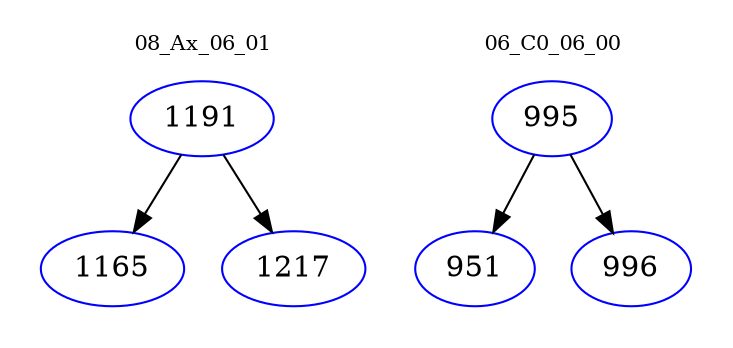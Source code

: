 digraph{
subgraph cluster_0 {
color = white
label = "08_Ax_06_01";
fontsize=10;
T0_1191 [label="1191", color="blue"]
T0_1191 -> T0_1165 [color="black"]
T0_1165 [label="1165", color="blue"]
T0_1191 -> T0_1217 [color="black"]
T0_1217 [label="1217", color="blue"]
}
subgraph cluster_1 {
color = white
label = "06_C0_06_00";
fontsize=10;
T1_995 [label="995", color="blue"]
T1_995 -> T1_951 [color="black"]
T1_951 [label="951", color="blue"]
T1_995 -> T1_996 [color="black"]
T1_996 [label="996", color="blue"]
}
}
